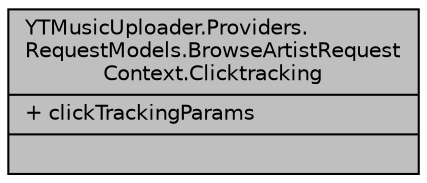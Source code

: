 digraph "YTMusicUploader.Providers.RequestModels.BrowseArtistRequestContext.Clicktracking"
{
 // LATEX_PDF_SIZE
  edge [fontname="Helvetica",fontsize="10",labelfontname="Helvetica",labelfontsize="10"];
  node [fontname="Helvetica",fontsize="10",shape=record];
  Node1 [label="{YTMusicUploader.Providers.\lRequestModels.BrowseArtistRequest\lContext.Clicktracking\n|+ clickTrackingParams\l|}",height=0.2,width=0.4,color="black", fillcolor="grey75", style="filled", fontcolor="black",tooltip=" "];
}
